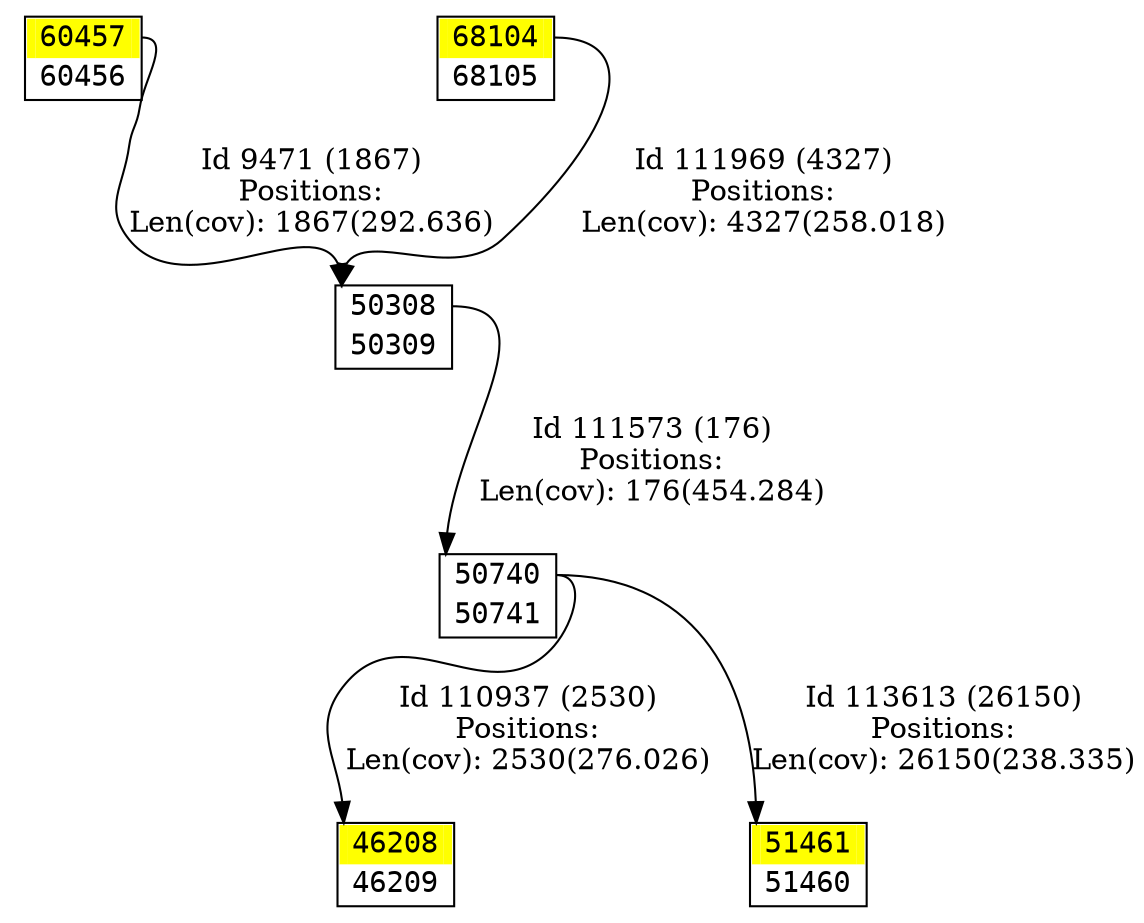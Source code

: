 digraph graph_picture {
node[fontname=<Courier> ,penwidth=<1.8> ,shape=<plaintext> ]
vertex_46208_46209[label=<<TABLE BORDER="1" CELLSPACING="0" >
<TR><TD BORDER="0" PORT = "port_46208_in" color="yellow" bgcolor="yellow" ></TD><TD BORDER="0" color="yellow" bgcolor="yellow" >46208</TD><TD BORDER="0" PORT = "port_46208_out" color="yellow" bgcolor="yellow" ></TD></TR>
<TR><TD BORDER="0" PORT = "port_46209_out" color="white" bgcolor="white" ></TD><TD BORDER="0" color="white" bgcolor="white" >46209</TD><TD BORDER="0" PORT = "port_46209_in" color="white" bgcolor="white" ></TD></TR>
</TABLE>> ,color=<black> ,URL=</vertex/46208.svg> ]
vertex_50308_50309[label=<<TABLE BORDER="1" CELLSPACING="0" >
<TR><TD BORDER="0" PORT = "port_50308_in" color="white" bgcolor="white" ></TD><TD BORDER="0" color="white" bgcolor="white" >50308</TD><TD BORDER="0" PORT = "port_50308_out" color="white" bgcolor="white" ></TD></TR>
<TR><TD BORDER="0" PORT = "port_50309_out" color="white" bgcolor="white" ></TD><TD BORDER="0" color="white" bgcolor="white" >50309</TD><TD BORDER="0" PORT = "port_50309_in" color="white" bgcolor="white" ></TD></TR>
</TABLE>> ,color=<black> ,URL=</vertex/50308.svg> ]
vertex_50740_50741[label=<<TABLE BORDER="1" CELLSPACING="0" >
<TR><TD BORDER="0" PORT = "port_50740_in" color="white" bgcolor="white" ></TD><TD BORDER="0" color="white" bgcolor="white" >50740</TD><TD BORDER="0" PORT = "port_50740_out" color="white" bgcolor="white" ></TD></TR>
<TR><TD BORDER="0" PORT = "port_50741_out" color="white" bgcolor="white" ></TD><TD BORDER="0" color="white" bgcolor="white" >50741</TD><TD BORDER="0" PORT = "port_50741_in" color="white" bgcolor="white" ></TD></TR>
</TABLE>> ,color=<black> ,URL=</vertex/50740.svg> ]
vertex_51460_51461[label=<<TABLE BORDER="1" CELLSPACING="0" >
<TR><TD BORDER="0" PORT = "port_51461_in" color="yellow" bgcolor="yellow" ></TD><TD BORDER="0" color="yellow" bgcolor="yellow" >51461</TD><TD BORDER="0" PORT = "port_51461_out" color="yellow" bgcolor="yellow" ></TD></TR>
<TR><TD BORDER="0" PORT = "port_51460_out" color="white" bgcolor="white" ></TD><TD BORDER="0" color="white" bgcolor="white" >51460</TD><TD BORDER="0" PORT = "port_51460_in" color="white" bgcolor="white" ></TD></TR>
</TABLE>> ,color=<black> ,URL=</vertex/51461.svg> ]
vertex_60456_60457[label=<<TABLE BORDER="1" CELLSPACING="0" >
<TR><TD BORDER="0" PORT = "port_60457_in" color="yellow" bgcolor="yellow" ></TD><TD BORDER="0" color="yellow" bgcolor="yellow" >60457</TD><TD BORDER="0" PORT = "port_60457_out" color="yellow" bgcolor="yellow" ></TD></TR>
<TR><TD BORDER="0" PORT = "port_60456_out" color="white" bgcolor="white" ></TD><TD BORDER="0" color="white" bgcolor="white" >60456</TD><TD BORDER="0" PORT = "port_60456_in" color="white" bgcolor="white" ></TD></TR>
</TABLE>> ,color=<black> ,URL=</vertex/60457.svg> ]
vertex_68104_68105[label=<<TABLE BORDER="1" CELLSPACING="0" >
<TR><TD BORDER="0" PORT = "port_68104_in" color="yellow" bgcolor="yellow" ></TD><TD BORDER="0" color="yellow" bgcolor="yellow" >68104</TD><TD BORDER="0" PORT = "port_68104_out" color="yellow" bgcolor="yellow" ></TD></TR>
<TR><TD BORDER="0" PORT = "port_68105_out" color="white" bgcolor="white" ></TD><TD BORDER="0" color="white" bgcolor="white" >68105</TD><TD BORDER="0" PORT = "port_68105_in" color="white" bgcolor="white" ></TD></TR>
</TABLE>> ,color=<black> ,URL=</vertex/68104.svg> ]
vertex_60456_60457:port_60457_out->vertex_50308_50309:port_50308_in[label="Id 9471 (1867)\nPositions:\nLen(cov): 1867(292.636)" ,color=<black> ]
vertex_50740_50741:port_50740_out->vertex_46208_46209:port_46208_in[label="Id 110937 (2530)\nPositions:\nLen(cov): 2530(276.026)" ,color=<black> ]
vertex_50308_50309:port_50308_out->vertex_50740_50741:port_50740_in[label="Id 111573 (176)\nPositions:\nLen(cov): 176(454.284)" ,color=<black> ]
vertex_68104_68105:port_68104_out->vertex_50308_50309:port_50308_in[label="Id 111969 (4327)\nPositions:\nLen(cov): 4327(258.018)" ,color=<black> ]
vertex_50740_50741:port_50740_out->vertex_51460_51461:port_51461_in[label="Id 113613 (26150)\nPositions:\nLen(cov): 26150(238.335)" ,color=<black> ]
}
